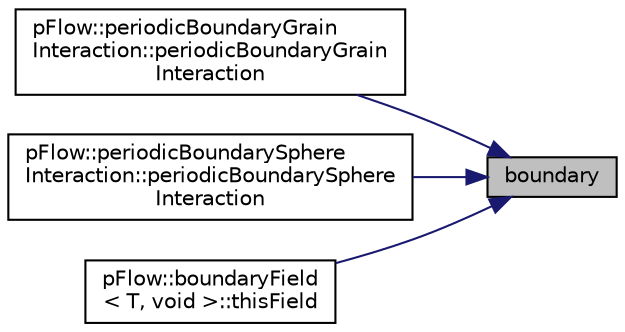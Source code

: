 digraph "boundary"
{
 // LATEX_PDF_SIZE
  edge [fontname="Helvetica",fontsize="10",labelfontname="Helvetica",labelfontsize="10"];
  node [fontname="Helvetica",fontsize="10",shape=record];
  rankdir="RL";
  Node1 [label="boundary",height=0.2,width=0.4,color="black", fillcolor="grey75", style="filled", fontcolor="black",tooltip=" "];
  Node1 -> Node2 [dir="back",color="midnightblue",fontsize="10",style="solid",fontname="Helvetica"];
  Node2 [label="pFlow::periodicBoundaryGrain\lInteraction::periodicBoundaryGrain\lInteraction",height=0.2,width=0.4,color="black", fillcolor="white", style="filled",URL="$classpFlow_1_1periodicBoundaryGrainInteraction.html#a1f57dc9eb3d8a1e0f76eec6dfb1e0bdb",tooltip=" "];
  Node1 -> Node3 [dir="back",color="midnightblue",fontsize="10",style="solid",fontname="Helvetica"];
  Node3 [label="pFlow::periodicBoundarySphere\lInteraction::periodicBoundarySphere\lInteraction",height=0.2,width=0.4,color="black", fillcolor="white", style="filled",URL="$classpFlow_1_1periodicBoundarySphereInteraction.html#a7a8fad27543b00417dbdfe0037779f66",tooltip=" "];
  Node1 -> Node4 [dir="back",color="midnightblue",fontsize="10",style="solid",fontname="Helvetica"];
  Node4 [label="pFlow::boundaryField\l\< T, void \>::thisField",height=0.2,width=0.4,color="black", fillcolor="white", style="filled",URL="$classpFlow_1_1boundaryField.html#a84309c88099d4b28c2eb7e6ac7592f99",tooltip=" "];
}
